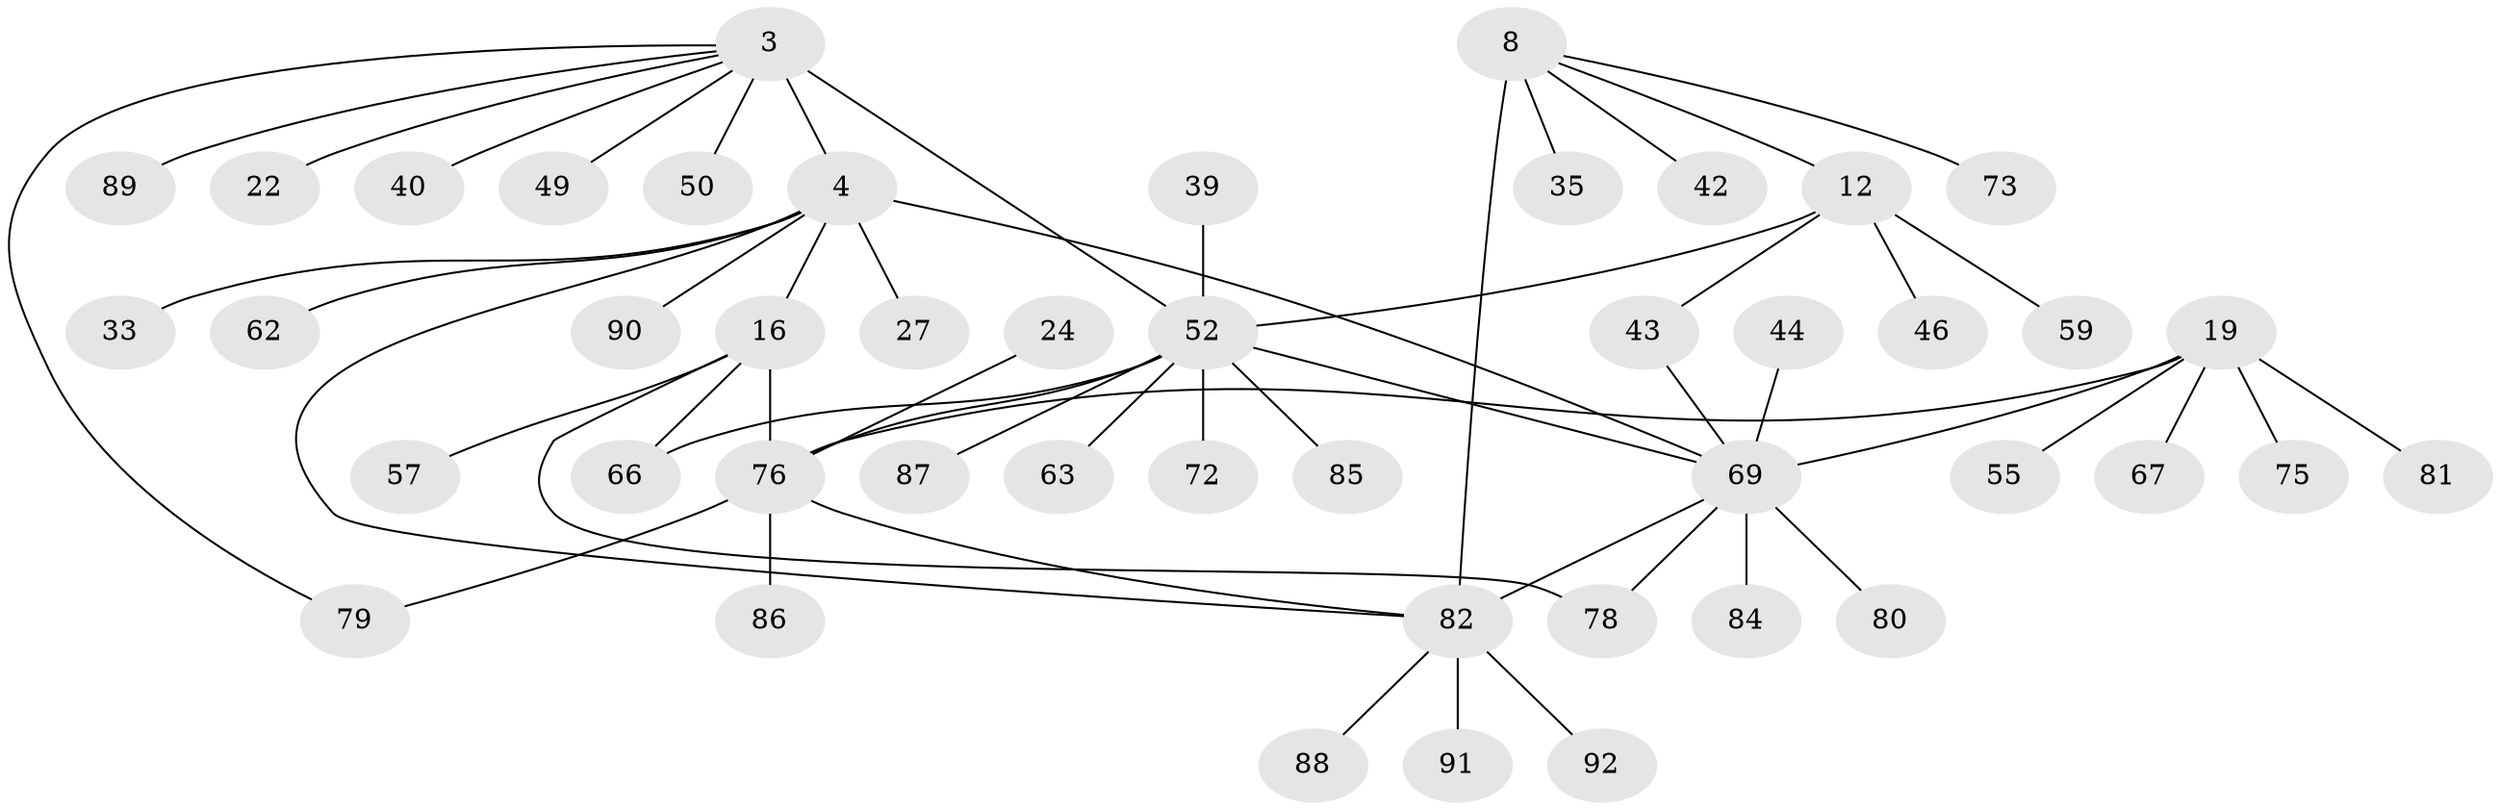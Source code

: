 // original degree distribution, {7: 0.05434782608695652, 6: 0.021739130434782608, 8: 0.03260869565217391, 3: 0.043478260869565216, 11: 0.010869565217391304, 10: 0.010869565217391304, 5: 0.06521739130434782, 9: 0.021739130434782608, 2: 0.13043478260869565, 1: 0.5869565217391305, 4: 0.021739130434782608}
// Generated by graph-tools (version 1.1) at 2025/56/03/09/25 04:56:01]
// undirected, 46 vertices, 55 edges
graph export_dot {
graph [start="1"]
  node [color=gray90,style=filled];
  3 [super="+1"];
  4 [super="+2"];
  8 [super="+5"];
  12 [super="+9"];
  16 [super="+15"];
  19 [super="+18"];
  22;
  24;
  27;
  33;
  35;
  39;
  40;
  42;
  43;
  44;
  46;
  49;
  50;
  52 [super="+11+36"];
  55;
  57;
  59;
  62 [super="+38"];
  63;
  66;
  67 [super="+60"];
  69 [super="+64+21+26"];
  72 [super="+23+58+41+45+70"];
  73;
  75;
  76 [super="+54+14"];
  78 [super="+77"];
  79 [super="+30+34+37+74"];
  80;
  81;
  82 [super="+71"];
  84;
  85;
  86;
  87;
  88;
  89 [super="+32"];
  90 [super="+25+29+83"];
  91;
  92;
  3 -- 4 [weight=4];
  3 -- 22;
  3 -- 40;
  3 -- 50;
  3 -- 49;
  3 -- 52 [weight=2];
  3 -- 79;
  3 -- 89;
  4 -- 33;
  4 -- 16;
  4 -- 27;
  4 -- 90;
  4 -- 62;
  4 -- 69 [weight=2];
  4 -- 82;
  8 -- 35;
  8 -- 42;
  8 -- 73;
  8 -- 12;
  8 -- 82 [weight=4];
  12 -- 46;
  12 -- 59;
  12 -- 43;
  12 -- 52 [weight=4];
  16 -- 57;
  16 -- 66;
  16 -- 78;
  16 -- 76 [weight=4];
  19 -- 55;
  19 -- 75;
  19 -- 76 [weight=2];
  19 -- 81;
  19 -- 67;
  19 -- 69 [weight=4];
  24 -- 76;
  39 -- 52;
  43 -- 69;
  44 -- 69;
  52 -- 66;
  52 -- 72;
  52 -- 85;
  52 -- 87;
  52 -- 63;
  52 -- 76;
  52 -- 69;
  69 -- 78;
  69 -- 80;
  69 -- 84;
  69 -- 82;
  76 -- 79;
  76 -- 86;
  76 -- 82;
  82 -- 88;
  82 -- 91;
  82 -- 92;
}
